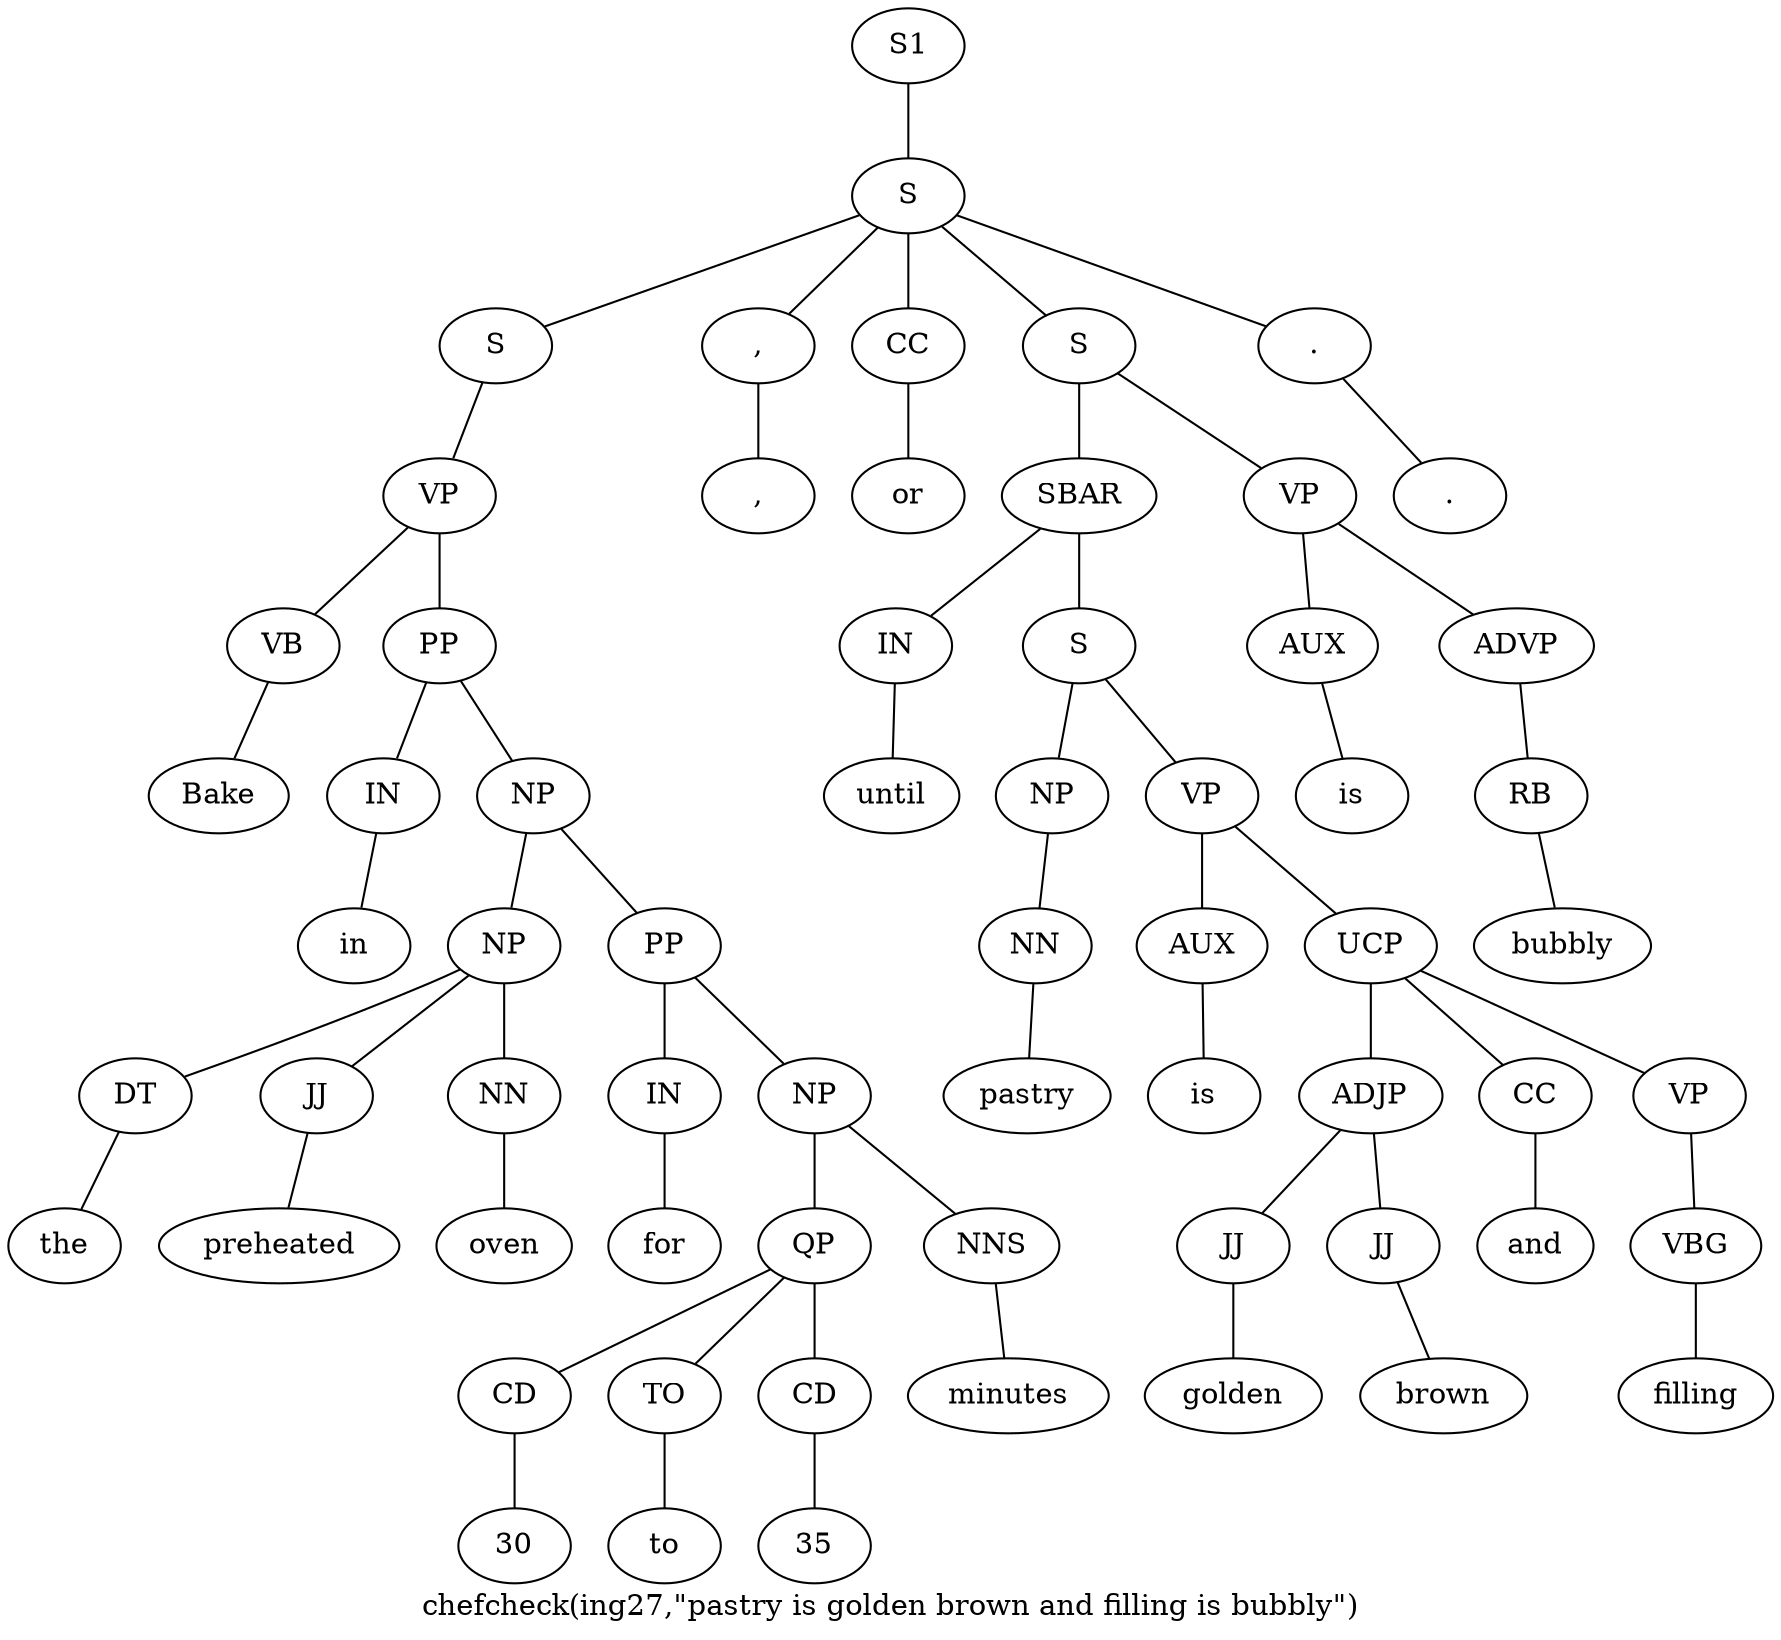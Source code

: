 graph SyntaxGraph {
	label = "chefcheck(ing27,\"pastry is golden brown and filling is bubbly\")";
	Node0 [label="S1"];
	Node1 [label="S"];
	Node2 [label="S"];
	Node3 [label="VP"];
	Node4 [label="VB"];
	Node5 [label="Bake"];
	Node6 [label="PP"];
	Node7 [label="IN"];
	Node8 [label="in"];
	Node9 [label="NP"];
	Node10 [label="NP"];
	Node11 [label="DT"];
	Node12 [label="the"];
	Node13 [label="JJ"];
	Node14 [label="preheated"];
	Node15 [label="NN"];
	Node16 [label="oven"];
	Node17 [label="PP"];
	Node18 [label="IN"];
	Node19 [label="for"];
	Node20 [label="NP"];
	Node21 [label="QP"];
	Node22 [label="CD"];
	Node23 [label="30"];
	Node24 [label="TO"];
	Node25 [label="to"];
	Node26 [label="CD"];
	Node27 [label="35"];
	Node28 [label="NNS"];
	Node29 [label="minutes"];
	Node30 [label=","];
	Node31 [label=","];
	Node32 [label="CC"];
	Node33 [label="or"];
	Node34 [label="S"];
	Node35 [label="SBAR"];
	Node36 [label="IN"];
	Node37 [label="until"];
	Node38 [label="S"];
	Node39 [label="NP"];
	Node40 [label="NN"];
	Node41 [label="pastry"];
	Node42 [label="VP"];
	Node43 [label="AUX"];
	Node44 [label="is"];
	Node45 [label="UCP"];
	Node46 [label="ADJP"];
	Node47 [label="JJ"];
	Node48 [label="golden"];
	Node49 [label="JJ"];
	Node50 [label="brown"];
	Node51 [label="CC"];
	Node52 [label="and"];
	Node53 [label="VP"];
	Node54 [label="VBG"];
	Node55 [label="filling"];
	Node56 [label="VP"];
	Node57 [label="AUX"];
	Node58 [label="is"];
	Node59 [label="ADVP"];
	Node60 [label="RB"];
	Node61 [label="bubbly"];
	Node62 [label="."];
	Node63 [label="."];

	Node0 -- Node1;
	Node1 -- Node2;
	Node1 -- Node30;
	Node1 -- Node32;
	Node1 -- Node34;
	Node1 -- Node62;
	Node2 -- Node3;
	Node3 -- Node4;
	Node3 -- Node6;
	Node4 -- Node5;
	Node6 -- Node7;
	Node6 -- Node9;
	Node7 -- Node8;
	Node9 -- Node10;
	Node9 -- Node17;
	Node10 -- Node11;
	Node10 -- Node13;
	Node10 -- Node15;
	Node11 -- Node12;
	Node13 -- Node14;
	Node15 -- Node16;
	Node17 -- Node18;
	Node17 -- Node20;
	Node18 -- Node19;
	Node20 -- Node21;
	Node20 -- Node28;
	Node21 -- Node22;
	Node21 -- Node24;
	Node21 -- Node26;
	Node22 -- Node23;
	Node24 -- Node25;
	Node26 -- Node27;
	Node28 -- Node29;
	Node30 -- Node31;
	Node32 -- Node33;
	Node34 -- Node35;
	Node34 -- Node56;
	Node35 -- Node36;
	Node35 -- Node38;
	Node36 -- Node37;
	Node38 -- Node39;
	Node38 -- Node42;
	Node39 -- Node40;
	Node40 -- Node41;
	Node42 -- Node43;
	Node42 -- Node45;
	Node43 -- Node44;
	Node45 -- Node46;
	Node45 -- Node51;
	Node45 -- Node53;
	Node46 -- Node47;
	Node46 -- Node49;
	Node47 -- Node48;
	Node49 -- Node50;
	Node51 -- Node52;
	Node53 -- Node54;
	Node54 -- Node55;
	Node56 -- Node57;
	Node56 -- Node59;
	Node57 -- Node58;
	Node59 -- Node60;
	Node60 -- Node61;
	Node62 -- Node63;
}